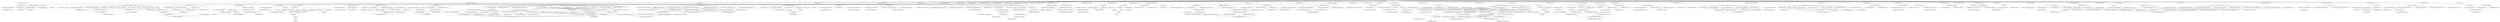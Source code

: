 digraph {
    0 [label="/home/phil/slow/From Work2 (analysis)"]
    1 [label="frcmn-configuration-service (sln dir)"]
    2 [label="FRCMN-ConfigurationService.sln"]
    3 [label="FRCMN-ConfigurationServiceClient (sln dir)"]
    4 [label="FRCMN-ConfigurationServiceClient.sln"]
    5 [label="FRCMN-ConfigurationServiceClient.csproj"]
    6 [label="FRCMN-ConfigurationServiceClientTests.csproj"]
    7 [label="frcmn-gateway (sln dir)"]
    8 [label="AVMGateway.sln"]
    9 [label="AVMGateway.csproj"]
    10 [label="AVMGateway.ConsoleTestHarness.csproj"]
    11 [label="AVMGateway.FeatureTests.csproj"]
    12 [label="AVMGateway.Tests.csproj"]
    13 [label="OwinHost.Manager.csproj"]
    14 [label="OwinHost.csproj"]
    15 [label="frcmn-messaging (sln dir)"]
    16 [label="ValuationHub.Messaging.sln"]
    17 [label="ValuationHub.Messaging.csproj"]
    18 [label="ValuationHub.Messaging.Azure.csproj"]
    19 [label="ValuationHub.Messaging.MicrosoftDI.csproj"]
    20 [label="ValuationHub.Messaging.Unity4.csproj"]
    21 [label="ValuationHub.Messaging.Azure.Tests.csproj"]
    22 [label="ValuationHub.Messaging.MicrosoftDI.Tests.csproj"]
    23 [label="ValuationHub.Messaging.Tests.csproj"]
    24 [label="ValuationHub.Messaging.Unity4.Tests.csproj"]
    25 [label="LogrecCaseWireTap.csproj"]
    26 [label="TestWebApp.csproj"]
    27 [label="AppA.csproj"]
    28 [label="AppB.csproj"]
    29 [label="AppC.csproj"]
    30 [label="MessageProducer.csproj"]
    31 [label="AppA.csproj"]
    32 [label="AppB.csproj"]
    33 [label="AppC.csproj"]
    34 [label="AppCommon.csproj"]
    35 [label="AppD.csproj"]
    36 [label="frcmn-notification-service (sln dir)"]
    37 [label="NotificationService.sln"]
    38 [label="NotificationDb.csproj"]
    39 [label="NotificationDatabaseSetup.csproj"]
    40 [label="NotificationDb.Tests.csproj"]
    41 [label="NotificationService.csproj"]
    42 [label="NotificationService.Client.csproj"]
    43 [label="NotificationService.Client.Tests.csproj"]
    44 [label="NotificationService.ClientTests.csproj"]
    45 [label="NotificationService.Core.csproj"]
    46 [label="NotificationService.Host.csproj"]
    47 [label="NotificationService.Tests.csproj"]
    48 [label="NotificationService.WebApi.csproj"]
    49 [label="NotificationService.WebApi.Tests.csproj"]
    50 [label="TestHarness.csproj"]
    51 [label="TestingSupport.csproj"]
    52 [label="frval-attachments (sln dir)"]
    53 [label="ValuationHub.Attachments.sln"]
    54 [label="ConsoleClient.csproj"]
    55 [label="Dataweb.Attachments.csproj"]
    56 [label="ValuationHub.Attachment.Loader.Tests.csproj"]
    57 [label="ValuationHub.Attachments.csproj"]
    58 [label="ValuationHub.Attachments.Client.csproj"]
    59 [label="ValuationHub.Attachments.Service.csproj"]
    60 [label="ValuationHub.Attachments.Service.Tests.csproj"]
    61 [label="ValuationHub.Attachments.Loader.csproj"]
    62 [label="ValuationHub.Attachments.Loader.Service.csproj"]
    63 [label="frval-background-tasks (sln dir)"]
    64 [label="frval-background-tasks.sln"]
    65 [label="ValuationHub.BackgroundTasks.Functions.csproj"]
    66 [label="ValuationHub.BackgroundTasks.Tests.csproj"]
    67 [label="frval-capacity (sln dir)"]
    68 [label="Capacity.sln"]
    69 [label="Api.csproj"]
    70 [label="ApiTests.csproj"]
    71 [label="CaseReconciliation.csproj"]
    72 [label="Clients.csproj"]
    73 [label="ClientsTests.csproj"]
    74 [label="Common.csproj"]
    75 [label="ConsoleClient.csproj"]
    76 [label="CopyPrivateAppointmentsToSurveyorAbsences.csproj"]
    77 [label="Database.csproj"]
    78 [label="Domain.csproj"]
    79 [label="DomainTests.csproj"]
    80 [label="FeatureTests.csproj"]
    81 [label="IISHost.csproj"]
    82 [label="Persistence.csproj"]
    83 [label="PersistenceTests.csproj"]
    84 [label="Postgres.csproj"]
    85 [label="Services.csproj"]
    86 [label="ServicesTests.csproj"]
    87 [label="TestingSupport.csproj"]
    88 [label="frval-case-activites (sln dir)"]
    89 [label="ValuationHub.CaseActivities.UI.sln"]
    90 [label="ValuationHub.AspNetCore.csproj"]
    91 [label="ValuationHub.CaseActivities.AuthZ.csproj"]
    92 [label="ValuationHub.CaseActivities.Tests.csproj"]
    93 [label="ValuationHub.CaseActivities.UI.csproj"]
    94 [label="frval-case-activities-service (sln dir)"]
    95 [label="Valuationhub.CaseActivities.Service.sln"]
    96 [label="CaseActivities.Api.csproj"]
    97 [label="CaseActivities.Api.Client.csproj"]
    98 [label="CaseActivities.Api.Client.Interfaces.csproj"]
    99 [label="CaseActivities.Api.Client.Tests.Integration.csproj"]
    100 [label="CaseActivities.Api.Tests.Unit.csproj"]
    101 [label="CaseActivities.Services.csproj"]
    102 [label="CaseActivities.Services.Common.csproj"]
    103 [label="CaseActivities.Services.CommonTests.csproj"]
    104 [label="CaseActivities.Services.Tests.Unit.csproj"]
    105 [label="CaseContractUpdate.csproj"]
    106 [label="ConsoleClient.csproj"]
    107 [label="frval-case-notes-service (sln dir)"]
    108 [label="CaseNotesService.sln"]
    109 [label="Analyser.csproj"]
    110 [label="CaseNotes.Common.csproj"]
    111 [label="CaseNotes.Common.Tests.csproj"]
    112 [label="CaseNotes.DataWeb.Client.csproj"]
    113 [label="CaseNotes.DataWeb.Client.Tests.csproj"]
    114 [label="CaseNotes.Service.Tests.csproj"]
    115 [label="CaseNotesService.csproj"]
    116 [label="CaseNotesService.Client.csproj"]
    117 [label="CaseNotesService.FunctionApi.csproj"]
    118 [label="frval-case-service (sln dir)"]
    119 [label="frval-case-service.sln"]
    120 [label="CaseGenerator.csproj"]
    121 [label="CaseService.Client.csproj"]
    122 [label="CaseService.Extensions.csproj"]
    123 [label="CaseService.Host.csproj"]
    124 [label="CaseService.Host.Sandbox.csproj"]
    125 [label="CaseService.HostManager.csproj"]
    126 [label="CaseService.Models.csproj"]
    127 [label="CaseService.Tests.IntegrationTests.csproj"]
    128 [label="CaseService.Tests.UnitTests.csproj"]
    129 [label="CaseService.Tests.Utilities.csproj"]
    130 [label="CaseService.WebApi.Services.csproj"]
    131 [label="CaseService.Tests.WinFormsTestHarness.csproj"]
    132 [label="Landmark.Quest.Common.Pervasive.csproj"]
    133 [label="Landmark.Quest.Common.Pervasive.ConsoleTestHarness.csproj"]
    134 [label="Landmark.Quest.Common.Pervasive.IntegrationTests.csproj"]
    135 [label="Landmark.Quest.Common.Pervasive.OldTests.csproj"]
    136 [label="Landmark.Quest.Common.Pervasive.Tests.csproj"]
    137 [label="ValuationHub.CaseLoader.csproj"]
    138 [label="ValuationHub.CaseRules.Activities.Countrywide.csproj"]
    139 [label="ValuationHub.Core.csproj"]
    140 [label="ValuationHub.Core.CaseGenerator.csproj"]
    141 [label="ValuationHub.Core.Configuration.csproj"]
    142 [label="ValuationHub.Core.Configuration.TemplateUpdater.csproj"]
    143 [label="ValuationHub.Core.ConsoleTestHarness.csproj"]
    144 [label="ValuationHub.Core.Forms.csproj"]
    145 [label="ValuationHub.Core.Forms.Tests.csproj"]
    146 [label="ValuationHub.Core.Integration.Data.csproj"]
    147 [label="ValuationHub.Core.Tests.csproj"]
    148 [label="ValuationHub.Core.Unity.csproj"]
    149 [label="ValuationHub.Core.Unity.Tests.csproj"]
    150 [label="ValuationHub.Database.csproj"]
    151 [label="ValuationHub.Database.Core.csproj"]
    152 [label="ValuationHub.Database.Queries.csproj"]
    153 [label="ValuationHub.Database.Queries.IntegrationTests.csproj"]
    154 [label="ValuationHub.Database.Queries.Tests.csproj"]
    155 [label="ValuationHub.Pervasive.csproj"]
    156 [label="ValuationHub.Pervasive.IntegrationTests.csproj"]
    157 [label="ValuationHub.Pervasive.Tests.csproj"]
    158 [label="ValuationHub.Repository.Csv.csproj"]
    159 [label="ValuationHub.Repository.Csv.Tests.csproj"]
    160 [label="ValuationHub.Repository.Postgres.csproj"]
    161 [label="ValuationHub.Repository.Postgres.Database.csproj"]
    162 [label="ValuationHub.Repository.Postgres.IntegrationTests.csproj"]
    163 [label="ValuationHub.Repository.Postgres.Tests.csproj"]
    164 [label="frval-cloud-audit (sln dir)"]
    165 [label="ValuationHub.CloudAudit.sln"]
    166 [label="ValuationHub.CloudAudit.Client.csproj"]
    167 [label="ValuationHub.CloudAudit.Client.ConsoleTestHarness.csproj"]
    168 [label="ValuationHub.CloudAudit.Client.MicrosoftDI.csproj"]
    169 [label="ValuationHub.CloudAudit.Client.MicrosoftDI.Tests.csproj"]
    170 [label="ValuationHub.CloudAudit.Client.Tests.csproj"]
    171 [label="ValuationHub.CloudAudit.Client.Unity4.csproj"]
    172 [label="ValuationHub.CloudAudit.Client.Unity4.Tests.csproj"]
    173 [label="ValuationHub.CloudAudit.ExtractClient.csproj"]
    174 [label="ValuationHub.CloudAudit.FunctionApi.csproj"]
    175 [label="ValuationHub.CloudAudit.FunctionApi.IntegrationTests.csproj"]
    176 [label="ValuationHub.CloudAudit.Migrator.csproj"]
    177 [label="ValuationHub.CloudAudit.ReadClient.csproj"]
    178 [label="ValuationHub.CloudAudit.ReadClient.ConsoleTestHarness.csproj"]
    179 [label="ValuationHub.CloudAudit.Service.csproj"]
    180 [label="ValuationHub.CloudAudit.Service.Tests.csproj"]
    181 [label="ValuationHub.CloudAudit.Testing.Common.csproj"]
    182 [label="frval-cloud-mi (sln dir)"]
    183 [label="Landmark.ValuationHub.CloudMI.sln"]
    184 [label="AzureFunctions.csproj"]
    185 [label="CloudMi.DataWarehouse.Migrator.csproj"]
    186 [label="CloudMi.Reports.PublishTool.csproj"]
    187 [label="DataAccess.csproj"]
    188 [label="DataAccess.Integration.Tests.csproj"]
    189 [label="DataAccess.Model.csproj"]
    190 [label="DataAccess.Tests.csproj"]
    191 [label="Deployment.csproj"]
    192 [label="Services.csproj"]
    193 [label="Services.Tests.csproj"]
    194 [label="WorkspaceManager.csproj"]
    195 [label="PoC (sln dir)"]
    196 [label="ValuationHub.Mi.sln"]
    197 [label="ValuationHub.CloudReporting.Core.csproj"]
    198 [label="ValuationHub.CloudReporting.FunctionApi.csproj"]
    199 [label="ValuationHub.Database.csproj"]
    200 [label="frval-common-libraries (sln dir)"]
    201 [label="CommonLibs.sln"]
    202 [label="ValuationHub.Common.AspNetCore.csproj"]
    203 [label="ValuationHub.Common.AspNetCore.SampleWebApp.csproj"]
    204 [label="ValuationHub.Common.AspNetCore.Tests.csproj"]
    205 [label="ValuationHub.Common.Docmosis.Client.csproj"]
    206 [label="ValuationHub.Common.Docmosis.Integration.Tests.csproj"]
    207 [label="ValuationHub.Common.Notifications.csproj"]
    208 [label="ValuationHub.Common.Notifications.Tests.csproj"]
    209 [label="frval-data-maintenance-service (sln dir)"]
    210 [label="DataMaintenance.Api.Integration.Tests.sln"]
    211 [label="DataMaintenance.Api.sln"]
    212 [label="ConsoleClient.csproj"]
    213 [label="DataMaintenance.Api.Integration.Tests.csproj"]
    214 [label="DataMaintenance.Common.csproj"]
    215 [label="DataMaintenance.DAL.csproj"]
    216 [label="DataMaintenance.DAL.Tests.csproj"]
    217 [label="DataMaintenance.ETL.csproj"]
    218 [label="DataMaintenance.Models.csproj"]
    219 [label="DataMaintenance.PanellingService.DataWeb.Tests.csproj"]
    220 [label="DataMaintenance.PanellingService.Dataweb.csproj"]
    221 [label="DataMaintenance.ServiceClient.csproj"]
    222 [label="DataMaintenance.ServiceClient.Tests.csproj"]
    223 [label="DataMaintenance.Services.csproj"]
    224 [label="DataMaintenance.Services.Unit.Tests.csproj"]
    225 [label="DataMaintenance.UserService.Client.csproj"]
    226 [label="DataMaintenance.UserService.Domain.csproj"]
    227 [label="DataMaintenance.UserService.Domain.Interfaces.csproj"]
    228 [label="DataMaintenance.UserService.Integration.Tests.csproj"]
    229 [label="DataMaintenance.UserService.Model.csproj"]
    230 [label="DataMaintenance.UserService.Tests.csproj"]
    231 [label="DataMaintenance.ViewModels.csproj"]
    232 [label="DataMaintenance.Api.csproj"]
    233 [label="DatabaseSetup.csproj"]
    234 [label="frval-data-maintenance-ui (sln dir)"]
    235 [label="ValuationHub.DataMaintenance.UI.sln"]
    236 [label="ValuationHub.DataMaintenance.Api.Integration.Tests.csproj"]
    237 [label="ValuationHub.DataMaintenance.UI.BehaviourTests.csproj"]
    238 [label="ValuationHub.DataMaintenance.Api.UnitTests.csproj"]
    239 [label="ValuationHub.DataMaintenance.Api.Domain.csproj"]
    240 [label="ValuationHub.DataMaintenance.AuthZ.csproj"]
    241 [label="ValuationHub.DataMaintenance.UI.csproj"]
    242 [label="frval-dataweb-event-tap (sln dir)"]
    243 [label="ValuationHub.Tap.sln"]
    244 [label="ValuationHub.Tap.Core.csproj"]
    245 [label="ValuationHub.Tap.ServiceHost.csproj"]
    246 [label="ValuationHub.Tap.Core.Tests.csproj"]
    247 [label="LogRecGenerator.csproj"]
    248 [label="LogRecViewer.csproj"]
    249 [label="frval-dataweb-file-service (sln dir)"]
    250 [label="DatawebFileService.sln"]
    251 [label="Api.csproj"]
    252 [label="Client.csproj"]
    253 [label="ConsoleClient.csproj"]
    254 [label="FormFileSyncTool.csproj"]
    255 [label="FormFileSyncToolTests.csproj"]
    256 [label="Host.csproj"]
    257 [label="HostTests.csproj"]
    258 [label="Landmark.Frisk.DataWeb.Users (sln dir)"]
    259 [label="Landmark.Frisk.DataWeb.Users.sln"]
    260 [label="Landmark.Frisk.DataWeb.Users.csproj"]
    261 [label="frval-entrypoint (sln dir)"]
    262 [label="frpoc-auth-poc-spa-1.sln"]
    263 [label="Frisk Modernisation AT Tests.csproj"]
    264 [label="frpoc-auth-poc-spa-1.csproj"]
    265 [label="frval-entrypoint-api (sln dir)"]
    266 [label="frpoc.auth.poc.web.api.sln"]
    267 [label="AuthZ.Client.csproj"]
    268 [label="AuthZ.Client.Configurator.csproj"]
    269 [label="Landmark.FRisk.Entrypoint.Api.csproj"]
    270 [label="Landmark.FRisk.Entrypoint.Api.Tests.Acceptance.csproj"]
    271 [label="Landmark.FRisk.Entrypoint.Api.Tests.Unit.csproj"]
    272 [label="frpoc.auth.poc.web.api.csproj"]
    273 [label="frpoc.auth.poc.web.api.tests.csproj"]
    274 [label="frval-forms-rendering-service (sln dir)"]
    275 [label="ValuationHub.Forms.Rendering.sln"]
    276 [label="RenderConsoleClient.csproj"]
    277 [label="ValuationHub.Forms.Rendering.Client.csproj"]
    278 [label="ValuationHub.Forms.Rendering.Client.Integration.Tests.csproj"]
    279 [label="ValuationHub.Forms.Rendering.Client.Tests.csproj"]
    280 [label="ValuationHub.Forms.Rendering.FunctionApi.csproj"]
    281 [label="ValuationHub.Forms.Rendering.FunctionApi.Tests.csproj"]
    282 [label="ValuationHub.Forms.Rendering.Integration.Tests.csproj"]
    283 [label="ValuationHub.Forms.Rendering.Service.csproj"]
    284 [label="ValuationHub.Forms.Rendering.Service.Tests.csproj"]
    285 [label="frval-mgmt-info-ui (sln dir)"]
    286 [label="Frval-ManagementInfo-UI.sln"]
    287 [label="ManagementInfo.UI.csproj"]
    288 [label="ManagementInfo.UI.Services.csproj"]
    289 [label="ManagementInfo.UI.Services.Tests.csproj"]
    290 [label="ValuationHub.Capacity.UI.AuthZ.Rights.csproj"]
    291 [label="ValuationHub.Panelling.UI.AuthZ.csproj"]
    292 [label="frval-mi-reporting (sln dir)"]
    293 [label="ValuationHub.MiReporting.sln"]
    294 [label="ValuationHub.MiReporting.Database.csproj"]
    295 [label="ValuationHub.MiReporting.Persistence.csproj"]
    296 [label="ValuationHub.MiReporting.Persistence.Tests.csproj"]
    297 [label="ValuationHub.MiReporting.Services.csproj"]
    298 [label="ValuationHub.MiReporting.VrmBilling.csproj"]
    299 [label="ValuationHub.MiReporting.VrmBilling.Services.Tests.csproj"]
    300 [label="ValuationHub.MiReporting.VrmTestDataPopulator.csproj"]
    301 [label="ValuationHub.MiReporting.VrmMiReportingData.csproj"]
    302 [label="frval-navigation (sln dir)"]
    303 [label="ValuationHub.Navigation.sln"]
    304 [label="ValuationHub.Navigation.csproj"]
    305 [label="ValuationHub.Navigation.EntryPointClient.csproj"]
    306 [label="frval-qm-gateway-auth-function (sln dir)"]
    307 [label="QMobile.Gateway.Authenticate.sln"]
    308 [label="HostServices.csproj"]
    309 [label="LVS.QMobile.Gateway.Authenticate.csproj"]
    310 [label="LVS.QMobile.Gateway.Authenticate.Services.csproj"]
    311 [label="QMobile.Gateway.Authenticate.Services.Tests.csproj"]
    312 [label="TestClient.csproj"]
    313 [label="frval-reporting-service (sln dir)"]
    314 [label="Reporting.Api.sln"]
    315 [label="ValuationHub.Reporting.Api.csproj"]
    316 [label="ValuationHub.Reporting.Data.Access.csproj"]
    317 [label="ValuationHub.Reporting.Data.Model.csproj"]
    318 [label="ValuationHub.Reporting.Database.csproj"]
    319 [label="ValuationHub.Reporting.Model.csproj"]
    320 [label="ValuationHub.Reporting.Service.Clients.csproj"]
    321 [label="ValuationHub.Reporting.Tests.csproj"]
    322 [label="frval-rm-orchestrator (sln dir)"]
    323 [label="ValuationHub.Orchestrator.sln"]
    324 [label="ComparablesTool.csproj"]
    325 [label="ValuationHub.CaseRules.Activities.csproj"]
    326 [label="ValuationHub.CaseRules.Activities.Countrywide.csproj"]
    327 [label="ValuationHub.CaseRules.Workflows.csproj"]
    328 [label="ValuationHub.CaseRules.Workflows.Countrywide.csproj"]
    329 [label="ValuationHub.FileDataSet.Services.csproj"]
    330 [label="ValuationHub.Orchestrator.Client.csproj"]
    331 [label="ValuationHub.Orchestrator.Common.csproj"]
    332 [label="ValuationHub.Orchestrator.Common.Dto.csproj"]
    333 [label="ValuationHub.Orchestrator.Core.csproj"]
    334 [label="ValuationHub.Orchestrator.Database.csproj"]
    335 [label="ValuationHub.Orchestrator.Host.csproj"]
    336 [label="ValuationHub.Orchestrator.WebApi.csproj"]
    337 [label="ValuationHub.Rules.Data.csproj"]
    338 [label="ValuationHub.CaseRules.Activities.Countrywide.Tests.csproj"]
    339 [label="ValuationHub.CaseRules.Activities.Tests.csproj"]
    340 [label="ValuationHub.CaseRules.BulkTests.csproj"]
    341 [label="ValuationHub.CaseRules.UatChecks.csproj"]
    342 [label="ValuationHub.CaseRules.Workflows.Countrywide.Tests.csproj"]
    343 [label="ValuationHub.CaseRules.Workflows.Tests.csproj"]
    344 [label="ValuationHub.DatabasePopulation.IntegrationTests.csproj"]
    345 [label="ValuationHub.FileDataSet.Services.Tests.csproj"]
    346 [label="ValuationHub.Orchestrator.Tests.csproj"]
    347 [label="ValuationHub.Rules.Data.Tests.csproj"]
    348 [label="ValuationHub.RulesManagerUi.Tests.csproj"]
    349 [label="ValuationHub.WorkflowFactory.LibTests.csproj"]
    350 [label="ValuationHub.WorkflowFactory.Tests.csproj"]
    351 [label="ValuationHub.Orchestrator.ClientConsole.csproj"]
    352 [label="ValuationHub.WorkflowLoader.csproj"]
    353 [label="frval-routing (sln dir)"]
    354 [label="Routing.sln"]
    355 [label="AzureFunctions.csproj"]
    356 [label="Clients.csproj"]
    357 [label="ClientsTests.csproj"]
    358 [label="ConsoleClient.csproj"]
    359 [label="MissingSectorReplacer.csproj"]
    360 [label="MissingSectorReplacerTests.csproj"]
    361 [label="Persistence.csproj"]
    362 [label="Services.csproj"]
    363 [label="ServicesTests.csproj"]
    364 [label="frval-search-service (sln dir)"]
    365 [label="Search.Service.sln"]
    366 [label="DatabaseSetup.csproj"]
    367 [label="Search.Service.csproj"]
    368 [label="SimpleTestClient.csproj"]
    369 [label="ValuationHub.Loader.PostgresToSolr.csproj"]
    370 [label="ValuationHub.SavedSearch.Client.csproj"]
    371 [label="ValuationHub.SavedSearch.Client.Interfaces.csproj"]
    372 [label="ValuationHub.SavedSearch.Data.Models.csproj"]
    373 [label="ValuationHub.SavedSearch.DataAccess.csproj"]
    374 [label="ValuationHub.SavedSearch.Integration.Tests.csproj"]
    375 [label="ValuationHub.Search.Client.Interfaces.csproj"]
    376 [label="ValuationHub.Search.HttpClient.csproj"]
    377 [label="ValuationHub.Search.Service.csproj"]
    378 [label="ValuationHub.Search.Service.Interfaces.csproj"]
    379 [label="ValuationHub.Search.Tests.csproj"]
    380 [label="ValuationHub.Solr.Data.csproj"]
    381 [label="frval-valuation-hub-domain (sln dir)"]
    382 [label="ValuationHub.Core.Domain.sln"]
    383 [label="ValuationHub.Core.Domain.csproj"]
    384 [label="ValuationHub.Core.Domain.Tests.csproj"]
    385 [label="frval-valuation-hub-template-lib (sln dir)"]
    386 [label="ValuationHub.Template.Npm.Lib.sln"]
    387 [label="ValuationHub.Template.Npm.Lib.csproj"]
    388 [label="frval-workflow-runner (sln dir)"]
    389 [label="ValuationHub.WorkflowRunner.sln"]
    390 [label="ValuationHub.WorkflowRunner.csproj"]
    391 [label="ValuationHub.WorkflowRunner.FeatureTests.csproj"]
    392 [label="ValuationHub.WorkflowRunner.Host.Sandbox.csproj"]
    393 [label="ValuationHub.WorkflowRunner.Lib.csproj"]
    394 [label="ValuationHub.WorkflowRunner.Tests.csproj"]
    395 [label="frval-workflow-service (sln dir)"]
    396 [label="frval-workflow-service.sln"]
    397 [label="TestServiceClient.csproj"]
    398 [label="WorkflowService.Client.csproj"]
    399 [label="WorkflowService.ConsoleTestHarness.csproj"]
    400 [label="WorkflowService.Extensions.csproj"]
    401 [label="WorkflowService.FeatureTests.csproj"]
    402 [label="WorkflowService.Host.csproj"]
    403 [label="WorkflowService.Host.Sandbox.csproj"]
    404 [label="WorkflowService.HostManager.csproj"]
    405 [label="WorkflowService.Model.csproj"]
    406 [label="WorkflowService.Tests.csproj"]
    407 [label="WorkflowService.WebAPI.csproj"]
    408 [label="WorkflowService.WebAPI.Services.csproj"]
    409 [label="WorkflowService.WorkflowIdEncoder.csproj"]
    410 [label="frval-workflow-service-incl-monitoring (sln dir)"]
    411 [label="frval-workflow-service.sln"]
    412 [label="TestServiceClient.csproj"]
    413 [label="ValuationHub.Workflows.Common.csproj"]
    414 [label="WorkflowService.Client.csproj"]
    415 [label="WorkflowService.ConsoleTestHarness.csproj"]
    416 [label="WorkflowService.Extensions.csproj"]
    417 [label="WorkflowService.FeatureTests.csproj"]
    418 [label="WorkflowService.Host.csproj"]
    419 [label="WorkflowService.Host.Sandbox.csproj"]
    420 [label="WorkflowService.HostManager.csproj"]
    421 [label="WorkflowService.Model.csproj"]
    422 [label="WorkflowService.Tests.csproj"]
    423 [label="WorkflowService.WebAPI.csproj"]
    424 [label="WorkflowService.WebAPI.Services.csproj"]
    425 [label="WorkflowService.WorkflowIdEncoder.csproj"]
    426 [label="frval-workflows (sln dir)"]
    427 [label="ValuationHub.Workflows.Common.sln"]
    428 [label="ValuationHub.Workflows.Common.csproj"]
    429 [label="ValuationHub.Workflows.Countrywide.csproj"]
    430 [label="ValuationHub.Workflows.Countrywide.UnitTests.csproj"]
    431 [label="ValuationHub.Workflows.RBS.csproj"]
    432 [label="frval-workflows-cnl (sln dir)"]
    433 [label="ValuationHub.Workflows.CNL.sln"]
    434 [label="ValuationHub.Workflows.Connells.csproj"]
    435 [label="frval-workflows-css (sln dir)"]
    436 [label="ValuationHub.Workflows.CSS.sln"]
    437 [label="ValuationHub.Workflows.Countrywide.csproj"]
    438 [label="ValuationHub.Workflows.Countrywide.UnitTests.csproj"]
    439 [label="frval-workflows-rbs (sln dir)"]
    440 [label="ValuationHub.Workflows.Common.sln"]
    441 [label="ValuationHub.Workflows.Common.csproj"]
    442 [label="ValuationHub.Workflows.Countrywide.csproj"]
    443 [label="ValuationHub.Workflows.Countrywide.UnitTests.csproj"]
    444 [label="ValuationHub.Workflows.RBS.csproj"]
    445 [label="frvrm-workflow-extensions (sln dir)"]
    446 [label="VRM.WorkflowDesign.sln"]
    447 [label="VRM.WorkflowExtensions.csproj"]
    448 [label="VRM.WorkflowExtensions.Design.csproj"]
    449 [label="VRM.WorkflowExtensions.Tests.csproj"]
    450 [label="VRM.WorkflowExtensions (sln dir)"]
    451 [label="VRM.WorkflowExtensions.sln"]
    452 [label="frvrm-workflows (sln dir)"]
    453 [label="VRM.Workflows.sln"]
    454 [label="VRM.Workflows.Testing.csproj"]
    455 [label="lmcmn-diagnostics (sln dir)"]
    456 [label="Diagnostics.sln"]
    457 [label="Diagnostics.csproj"]
    458 [label="Diagnostics.AspNetCore.csproj"]
    459 [label="Diagnostics.AspNetCore.Tests.csproj"]
    460 [label="Diagnostics.AspNetCoreWebTestHarness.csproj"]
    461 [label="Diagnostics.Common.csproj"]
    462 [label="Diagnostics.ConsoleTestHarness.csproj"]
    463 [label="Diagnostics.NuGetPackage.csproj"]
    464 [label="Diagnostics.Tests.csproj"]
    465 [label="Diagnostics.WebTestHarness.csproj"]
    466 [label="Diagnostics.IntegrationTests (sln dir)"]
    467 [label="Diagnostics.IntegrationTests.sln"]
    468 [label="Diagnostics.IntegrationTests.csproj"]
    469 [label="lmcmn-features-options (sln dir)"]
    470 [label="Features.sln"]
    471 [label="Landmark.Common.Features.csproj"]
    472 [label="Landmark.Common.Features.NuGetPackage.csproj"]
    473 [label="Landmark.Common.Features.Tests.csproj"]
    474 [label="lmcmn-fundamentals (sln dir)"]
    475 [label="Landmark.Fundamentals.sln"]
    476 [label="Landmark.Fundamentals.csproj"]
    477 [label="Landmark.Fundamentals.Benchmarks.csproj"]
    478 [label="Landmark.Fundamentals.ConsoleTestHarness.csproj"]
    479 [label="Landmark.Fundamentals.ConsoleTestHarness.WebAPI1.csproj"]
    480 [label="Landmark.Fundamentals.ConsoleTestHarness.WebAPI2.csproj"]
    481 [label="Landmark.Fundamentals.FluentConfig.ConsoleTestHarness.csproj"]
    482 [label="Landmark.Fundamentals.Tests.csproj"]
    483 [label="Landmark.Fundamentals.WcfLoggingHostTestHarness.csproj"]
    484 [label="Landmark.Fundamentals.WebTestHarness.csproj"]
    485 [label="PersistentHeaderTests.ConsoleClient.csproj"]
    486 [label="PersistentHeaderTests.WebClient.csproj"]
    487 [label="lmcmn-ioc-unity (sln dir)"]
    488 [label="Landmark.Common.IoC.Unity.sln"]
    489 [label="Landmark.Common.IoC.Unity.AspNetCore.Tests.csproj"]
    490 [label="Landmark.Common.IoC.Unity.MicrosoftDi.csproj"]
    491 [label="Landmark.Common.Ioc.Unity.AspNetCore.csproj"]
    492 [label="Landmark.Common.IoC.Unity.csproj"]
    493 [label="Landmark.Common.IoC.Unity.NuGetPackage.csproj"]
    494 [label="Landmark.Common.IoC.Unity.Tests.csproj"]
    495 [label="Landmark.Common.IoC.Unity.WcfServiceAppTestHarness.csproj"]
    496 [label="Landmark.Common.IoC.Unity.WebServiceTestHarness.csproj"]
    497 [label="MicrosoftDI.WebApiTestHarness.csproj"]
    498 [label="lmcmn-messaging-providers (sln dir)"]
    499 [label="Messaging.sln"]
    500 [label="Landmark.Common.Messaging.NuGetPackage.csproj"]
    501 [label="Landmark.Common.Messaging.Sms.Twilio.NuGetPackage.csproj"]
    502 [label="Messaging.csproj"]
    503 [label="Messaging.ConsoleTestHarness.csproj"]
    504 [label="Messaging.Sms.Twilio.csproj"]
    505 [label="Messaging.Sms.Twilio.ConsoleTestHarness.csproj"]
    506 [label="Messaging.Tests.csproj"]
    507 [label="lmcmn-service-support (sln dir)"]
    508 [label="ServiceSupport.sln"]
    509 [label="ServiceSupport.csproj"]
    510 [label="ServiceSupport.Consul.csproj"]
    511 [label="ServiceSupport.Hangfire.csproj"]
    512 [label="ServiceSupport.Tests.csproj"]
    513 [label="TopshelfServiceSample.csproj"]
    514 [label="lmcmn-testing (sln dir)"]
    515 [label="Landmark.Common.Testing.sln"]
    516 [label="Landmark.Common.FeatureTest.Integration.csproj"]
    517 [label="Landmark.Common.Testing.csproj"]
    518 [label="Landmark.Common.Testing.Domain.csproj"]
    519 [label="Landmark.Common.Testing.Integration.csproj"]
    520 [label="Landmark.Common.Testing.Integration.App1.csproj"]
    521 [label="Landmark.Common.Testing.Integration.App2.csproj"]
    522 [label="Landmark.Common.Testing.Tests.csproj"]
    523 [label="lmcmn-unity.wf (sln dir)"]
    524 [label="Landmark.Unity.WF.sln"]
    525 [label="Landmark.Unity.WF.csproj"]
    526 [label="Landmark.Unity.WF.SampleActivities.csproj"]
    527 [label="Landmark.Unity.WF.SampleService.csproj"]
    528 [label="Landmark.Unity.WF.Tests.csproj"]
    529 [label="lmcmn-versioning (sln dir)"]
    530 [label="Landmark.Versioning.Bamboo.sln"]
    531 [label="Landmark.Versioning.Bamboo.csproj"]
    0 -> 1
    1 -> 2
    0 -> 3
    3 -> 4
    6 -> 5
    4 -> 6
    0 -> 7
    7 -> 8
    11 -> 9
    12 -> 9
    14 -> 9
    8 -> 10
    8 -> 11
    8 -> 12
    11 -> 13
    12 -> 13
    8 -> 14
    0 -> 15
    15 -> 16
    19 -> 17
    20 -> 17
    22 -> 17
    25 -> 17
    34 -> 17
    17 -> 18
    21 -> 18
    22 -> 18
    22 -> 19
    23 -> 20
    24 -> 20
    26 -> 20
    16 -> 21
    16 -> 22
    16 -> 23
    16 -> 24
    16 -> 25
    16 -> 26
    16 -> 27
    16 -> 28
    16 -> 29
    16 -> 30
    16 -> 31
    16 -> 32
    16 -> 33
    25 -> 34
    26 -> 34
    27 -> 34
    28 -> 34
    29 -> 34
    30 -> 34
    31 -> 34
    32 -> 34
    33 -> 34
    35 -> 34
    16 -> 35
    0 -> 36
    36 -> 37
    40 -> 38
    41 -> 38
    43 -> 38
    47 -> 38
    48 -> 38
    49 -> 38
    51 -> 38
    37 -> 39
    37 -> 40
    46 -> 41
    47 -> 41
    48 -> 41
    49 -> 41
    38 -> 42
    40 -> 42
    41 -> 42
    43 -> 42
    44 -> 42
    46 -> 42
    47 -> 42
    48 -> 42
    49 -> 42
    50 -> 42
    51 -> 42
    37 -> 43
    37 -> 44
    46 -> 45
    37 -> 46
    37 -> 47
    46 -> 48
    49 -> 48
    37 -> 49
    37 -> 50
    40 -> 51
    43 -> 51
    47 -> 51
    49 -> 51
    0 -> 52
    52 -> 53
    53 -> 54
    56 -> 55
    61 -> 55
    62 -> 55
    53 -> 56
    53 -> 57
    54 -> 58
    56 -> 58
    59 -> 58
    60 -> 58
    61 -> 58
    62 -> 58
    57 -> 59
    60 -> 59
    61 -> 59
    53 -> 60
    56 -> 61
    56 -> 62
    61 -> 62
    0 -> 63
    63 -> 64
    66 -> 65
    64 -> 66
    0 -> 67
    67 -> 68
    72 -> 69
    82 -> 69
    68 -> 70
    68 -> 71
    73 -> 72
    75 -> 72
    68 -> 73
    78 -> 74
    68 -> 75
    68 -> 76
    68 -> 77
    69 -> 78
    86 -> 79
    68 -> 80
    68 -> 81
    76 -> 82
    85 -> 82
    87 -> 82
    68 -> 83
    71 -> 84
    75 -> 84
    73 -> 85
    75 -> 85
    79 -> 85
    80 -> 85
    81 -> 85
    68 -> 86
    70 -> 87
    73 -> 87
    75 -> 87
    79 -> 87
    80 -> 87
    83 -> 87
    0 -> 88
    88 -> 89
    93 -> 90
    93 -> 91
    89 -> 92
    89 -> 93
    0 -> 94
    94 -> 95
    100 -> 96
    99 -> 97
    100 -> 97
    105 -> 97
    106 -> 97
    97 -> 98
    99 -> 98
    100 -> 98
    95 -> 99
    95 -> 100
    96 -> 101
    103 -> 101
    104 -> 101
    97 -> 102
    98 -> 102
    99 -> 102
    100 -> 102
    101 -> 102
    103 -> 102
    106 -> 102
    95 -> 103
    99 -> 104
    100 -> 104
    95 -> 105
    95 -> 106
    0 -> 107
    107 -> 108
    108 -> 109
    109 -> 110
    111 -> 110
    112 -> 110
    113 -> 110
    114 -> 110
    115 -> 110
    116 -> 110
    117 -> 110
    108 -> 111
    113 -> 112
    108 -> 113
    108 -> 114
    109 -> 115
    114 -> 115
    117 -> 115
    109 -> 116
    112 -> 116
    113 -> 116
    115 -> 116
    117 -> 116
    108 -> 117
    0 -> 118
    118 -> 119
    119 -> 120
    123 -> 121
    127 -> 121
    128 -> 121
    131 -> 121
    128 -> 122
    130 -> 122
    119 -> 123
    119 -> 124
    127 -> 125
    122 -> 126
    127 -> 126
    119 -> 127
    119 -> 128
    125 -> 129
    127 -> 129
    121 -> 130
    128 -> 130
    119 -> 131
    133 -> 132
    134 -> 132
    135 -> 132
    136 -> 132
    155 -> 132
    119 -> 133
    119 -> 134
    119 -> 135
    119 -> 136
    119 -> 137
    137 -> 138
    121 -> 139
    125 -> 139
    140 -> 139
    141 -> 139
    144 -> 139
    146 -> 139
    147 -> 139
    148 -> 139
    152 -> 139
    153 -> 139
    154 -> 139
    155 -> 139
    158 -> 139
    160 -> 139
    120 -> 140
    127 -> 140
    128 -> 140
    147 -> 140
    153 -> 140
    154 -> 140
    142 -> 141
    147 -> 141
    153 -> 141
    154 -> 141
    119 -> 142
    119 -> 143
    145 -> 144
    119 -> 145
    156 -> 146
    119 -> 147
    123 -> 148
    130 -> 148
    131 -> 148
    137 -> 148
    143 -> 148
    149 -> 148
    156 -> 148
    119 -> 149
    119 -> 150
    150 -> 151
    153 -> 152
    154 -> 152
    119 -> 153
    153 -> 154
    123 -> 155
    127 -> 155
    128 -> 155
    130 -> 155
    137 -> 155
    156 -> 155
    157 -> 155
    119 -> 156
    119 -> 157
    127 -> 158
    131 -> 158
    137 -> 158
    159 -> 158
    119 -> 159
    127 -> 160
    128 -> 160
    130 -> 160
    137 -> 160
    153 -> 160
    162 -> 160
    163 -> 160
    162 -> 161
    119 -> 162
    153 -> 163
    0 -> 164
    164 -> 165
    168 -> 166
    169 -> 166
    170 -> 166
    171 -> 166
    172 -> 166
    174 -> 166
    175 -> 166
    176 -> 166
    179 -> 166
    180 -> 166
    165 -> 167
    169 -> 168
    165 -> 169
    165 -> 170
    167 -> 171
    172 -> 171
    175 -> 171
    165 -> 172
    176 -> 173
    179 -> 173
    165 -> 174
    165 -> 175
    165 -> 176
    170 -> 177
    174 -> 177
    175 -> 177
    178 -> 177
    179 -> 177
    180 -> 177
    165 -> 178
    174 -> 179
    175 -> 179
    180 -> 179
    165 -> 180
    169 -> 181
    170 -> 181
    172 -> 181
    175 -> 181
    180 -> 181
    0 -> 182
    182 -> 183
    183 -> 184
    183 -> 185
    183 -> 186
    188 -> 187
    190 -> 187
    192 -> 187
    193 -> 187
    183 -> 188
    187 -> 189
    188 -> 189
    190 -> 189
    192 -> 189
    193 -> 189
    183 -> 190
    183 -> 191
    184 -> 192
    193 -> 192
    183 -> 193
    183 -> 194
    0 -> 195
    195 -> 196
    198 -> 197
    196 -> 198
    196 -> 199
    0 -> 200
    200 -> 201
    203 -> 202
    204 -> 202
    201 -> 203
    201 -> 204
    206 -> 205
    201 -> 206
    208 -> 207
    201 -> 208
    0 -> 209
    209 -> 210
    209 -> 211
    211 -> 212
    212 -> 213
    215 -> 214
    231 -> 214
    216 -> 215
    223 -> 215
    211 -> 216
    211 -> 217
    215 -> 218
    227 -> 218
    211 -> 219
    211 -> 220
    212 -> 221
    213 -> 221
    217 -> 221
    222 -> 221
    211 -> 222
    212 -> 223
    213 -> 223
    224 -> 223
    232 -> 223
    212 -> 224
    216 -> 224
    211 -> 225
    228 -> 226
    230 -> 226
    232 -> 226
    226 -> 227
    211 -> 228
    211 -> 229
    211 -> 230
    215 -> 231
    221 -> 231
    225 -> 231
    211 -> 232
    211 -> 233
    0 -> 234
    234 -> 235
    237 -> 236
    238 -> 236
    235 -> 237
    235 -> 238
    236 -> 239
    237 -> 239
    238 -> 239
    241 -> 239
    241 -> 240
    238 -> 241
    0 -> 242
    242 -> 243
    245 -> 244
    246 -> 244
    247 -> 244
    248 -> 244
    243 -> 245
    243 -> 246
    243 -> 247
    243 -> 248
    0 -> 249
    249 -> 250
    252 -> 251
    253 -> 251
    253 -> 252
    256 -> 252
    257 -> 252
    250 -> 253
    255 -> 254
    250 -> 255
    257 -> 256
    250 -> 257
    0 -> 258
    258 -> 259
    259 -> 260
    0 -> 261
    261 -> 262
    262 -> 263
    262 -> 264
    0 -> 265
    265 -> 266
    268 -> 267
    269 -> 267
    270 -> 267
    271 -> 267
    272 -> 267
    269 -> 268
    270 -> 268
    270 -> 269
    271 -> 269
    266 -> 270
    266 -> 271
    266 -> 272
    266 -> 273
    0 -> 274
    274 -> 275
    275 -> 276
    276 -> 277
    278 -> 277
    279 -> 277
    280 -> 277
    281 -> 277
    282 -> 277
    283 -> 277
    284 -> 277
    275 -> 278
    275 -> 279
    281 -> 280
    282 -> 280
    284 -> 280
    282 -> 281
    275 -> 282
    280 -> 283
    281 -> 283
    284 -> 283
    275 -> 284
    0 -> 285
    285 -> 286
    286 -> 287
    287 -> 288
    289 -> 288
    286 -> 289
    286 -> 290
    287 -> 291
    0 -> 292
    292 -> 293
    293 -> 294
    296 -> 295
    297 -> 295
    293 -> 296
    298 -> 297
    299 -> 297
    301 -> 297
    293 -> 298
    293 -> 299
    293 -> 300
    293 -> 301
    0 -> 302
    302 -> 303
    303 -> 304
    304 -> 305
    0 -> 306
    306 -> 307
    307 -> 308
    307 -> 309
    309 -> 310
    311 -> 310
    307 -> 311
    307 -> 312
    0 -> 313
    313 -> 314
    321 -> 315
    315 -> 316
    314 -> 317
    314 -> 318
    314 -> 319
    315 -> 320
    314 -> 321
    0 -> 322
    322 -> 323
    323 -> 324
    326 -> 325
    328 -> 325
    335 -> 325
    339 -> 325
    346 -> 325
    328 -> 326
    351 -> 326
    335 -> 327
    343 -> 327
    335 -> 328
    338 -> 328
    340 -> 328
    341 -> 328
    342 -> 328
    343 -> 328
    349 -> 328
    324 -> 329
    325 -> 329
    333 -> 329
    345 -> 329
    346 -> 329
    351 -> 330
    325 -> 331
    326 -> 331
    328 -> 331
    330 -> 331
    333 -> 331
    334 -> 331
    336 -> 331
    339 -> 331
    346 -> 331
    331 -> 332
    346 -> 332
    336 -> 333
    346 -> 333
    348 -> 333
    333 -> 334
    344 -> 334
    346 -> 334
    323 -> 335
    335 -> 336
    326 -> 337
    328 -> 337
    329 -> 337
    347 -> 337
    323 -> 338
    338 -> 339
    340 -> 339
    341 -> 339
    342 -> 339
    346 -> 339
    323 -> 340
    323 -> 341
    323 -> 342
    323 -> 343
    323 -> 344
    323 -> 345
    323 -> 346
    323 -> 347
    323 -> 348
    344 -> 349
    350 -> 349
    323 -> 350
    323 -> 351
    323 -> 352
    0 -> 353
    353 -> 354
    354 -> 355
    355 -> 356
    357 -> 356
    358 -> 356
    361 -> 356
    362 -> 356
    363 -> 356
    354 -> 357
    354 -> 358
    360 -> 359
    354 -> 360
    355 -> 361
    362 -> 361
    363 -> 361
    355 -> 362
    363 -> 362
    354 -> 363
    0 -> 364
    364 -> 365
    365 -> 366
    379 -> 367
    365 -> 368
    365 -> 369
    367 -> 370
    368 -> 371
    370 -> 371
    375 -> 371
    377 -> 371
    378 -> 371
    370 -> 372
    371 -> 372
    373 -> 372
    377 -> 372
    378 -> 372
    367 -> 373
    370 -> 373
    374 -> 373
    365 -> 374
    368 -> 375
    376 -> 375
    368 -> 376
    367 -> 377
    369 -> 377
    375 -> 378
    377 -> 378
    365 -> 379
    365 -> 380
    0 -> 381
    381 -> 382
    384 -> 383
    382 -> 384
    0 -> 385
    385 -> 386
    386 -> 387
    0 -> 388
    388 -> 389
    389 -> 390
    389 -> 391
    391 -> 392
    390 -> 393
    394 -> 393
    389 -> 394
    0 -> 395
    395 -> 396
    396 -> 397
    397 -> 398
    399 -> 398
    401 -> 398
    406 -> 398
    396 -> 399
    396 -> 400
    396 -> 401
    396 -> 402
    396 -> 403
    401 -> 404
    406 -> 404
    397 -> 405
    398 -> 405
    399 -> 405
    400 -> 405
    401 -> 405
    406 -> 405
    407 -> 405
    408 -> 405
    396 -> 406
    396 -> 407
    396 -> 408
    396 -> 409
    0 -> 410
    410 -> 411
    411 -> 412
    411 -> 413
    412 -> 414
    415 -> 414
    417 -> 414
    422 -> 414
    411 -> 415
    411 -> 416
    411 -> 417
    411 -> 418
    411 -> 419
    417 -> 420
    422 -> 420
    412 -> 421
    414 -> 421
    415 -> 421
    416 -> 421
    417 -> 421
    422 -> 421
    423 -> 421
    424 -> 421
    411 -> 422
    411 -> 423
    411 -> 424
    411 -> 425
    0 -> 426
    426 -> 427
    427 -> 428
    430 -> 429
    427 -> 430
    427 -> 431
    0 -> 432
    432 -> 433
    433 -> 434
    0 -> 435
    435 -> 436
    438 -> 437
    436 -> 438
    0 -> 439
    439 -> 440
    440 -> 441
    443 -> 442
    440 -> 443
    440 -> 444
    0 -> 445
    445 -> 446
    448 -> 447
    449 -> 447
    446 -> 448
    446 -> 449
    0 -> 450
    450 -> 451
    0 -> 452
    452 -> 453
    453 -> 454
    0 -> 455
    455 -> 456
    462 -> 457
    463 -> 457
    464 -> 457
    465 -> 457
    459 -> 458
    460 -> 458
    456 -> 459
    456 -> 460
    457 -> 461
    458 -> 461
    459 -> 461
    460 -> 461
    462 -> 461
    464 -> 461
    465 -> 461
    456 -> 462
    456 -> 463
    456 -> 464
    456 -> 465
    0 -> 466
    466 -> 467
    467 -> 468
    0 -> 469
    469 -> 470
    472 -> 471
    473 -> 471
    470 -> 472
    470 -> 473
    0 -> 474
    474 -> 475
    477 -> 476
    478 -> 476
    479 -> 476
    480 -> 476
    481 -> 476
    482 -> 476
    483 -> 476
    484 -> 476
    485 -> 476
    486 -> 476
    475 -> 477
    475 -> 478
    475 -> 479
    475 -> 480
    475 -> 481
    477 -> 482
    475 -> 483
    475 -> 484
    475 -> 485
    475 -> 486
    0 -> 487
    487 -> 488
    488 -> 489
    488 -> 490
    488 -> 491
    491 -> 492
    493 -> 492
    494 -> 492
    495 -> 492
    496 -> 492
    497 -> 492
    488 -> 493
    488 -> 494
    488 -> 495
    488 -> 496
    488 -> 497
    0 -> 498
    498 -> 499
    499 -> 500
    499 -> 501
    503 -> 502
    506 -> 502
    499 -> 503
    505 -> 504
    499 -> 505
    499 -> 506
    0 -> 507
    507 -> 508
    510 -> 509
    512 -> 509
    513 -> 509
    512 -> 510
    512 -> 511
    508 -> 512
    508 -> 513
    0 -> 514
    514 -> 515
    515 -> 516
    522 -> 517
    517 -> 518
    522 -> 518
    515 -> 519
    515 -> 520
    515 -> 521
    515 -> 522
    0 -> 523
    523 -> 524
    526 -> 525
    527 -> 525
    528 -> 525
    527 -> 526
    528 -> 526
    524 -> 527
    524 -> 528
    0 -> 529
    529 -> 530
    530 -> 531
}
